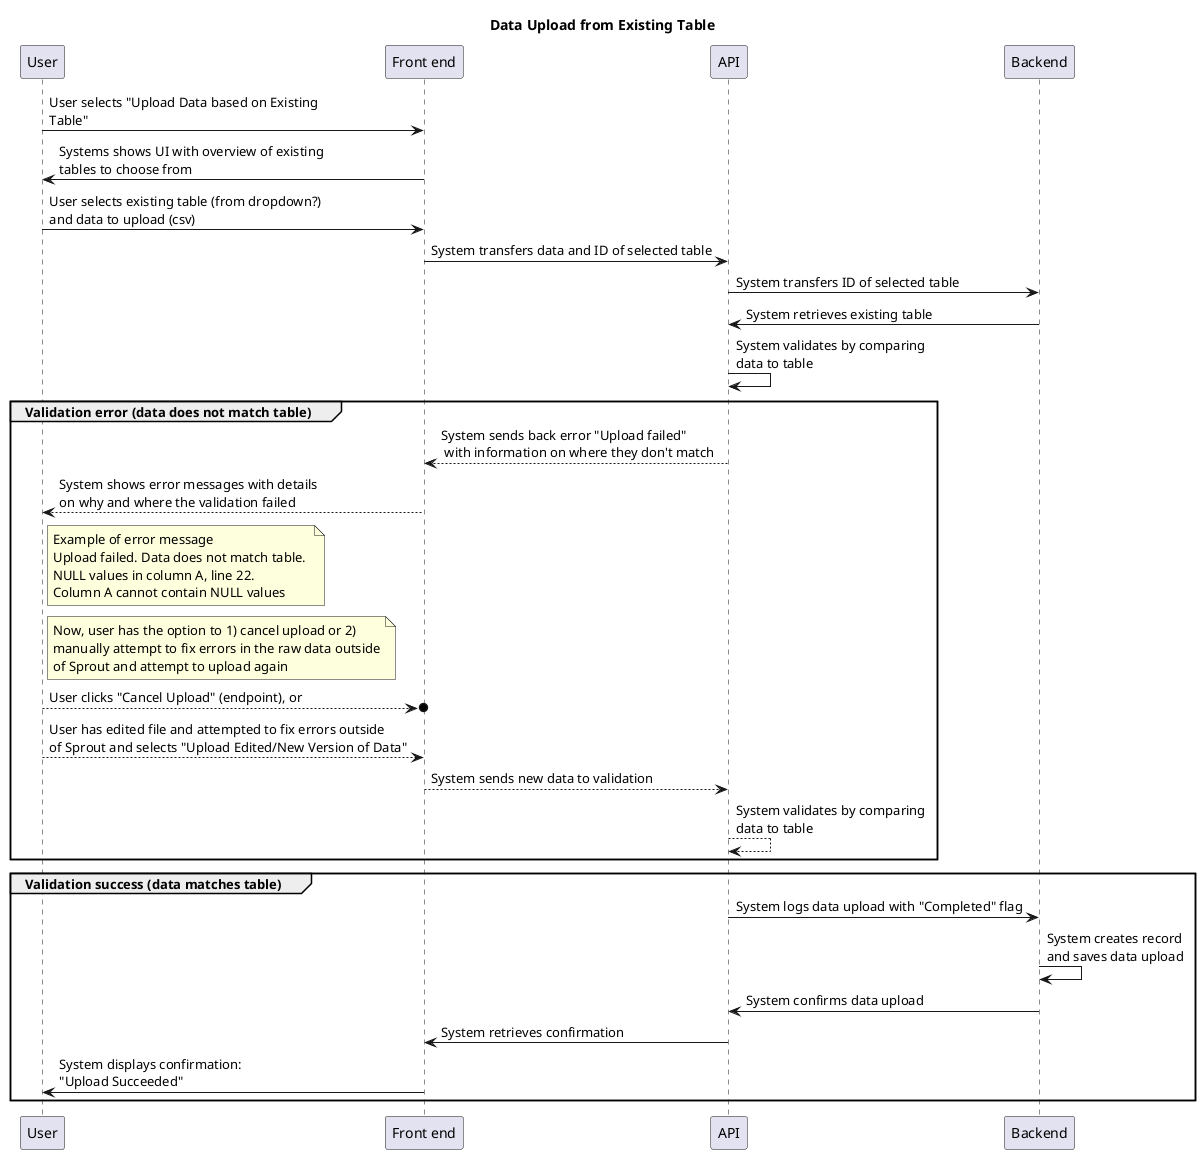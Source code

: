 @startuml data-upload-sequence

' TODO: Need to update this

title Data Upload from Existing Table
participant "User" as u
participant "Front end" as f
participant "API" as api
participant "Backend" as b

u -> f: User selects "Upload Data based on Existing\nTable"
f -> u: Systems shows UI with overview of existing\ntables to choose from
u -> f: User selects existing table (from dropdown?)\nand data to upload (csv)
f -> api: System transfers data and ID of selected table
api -> b: System transfers ID of selected table 
b -> api: System retrieves existing table
api -> api: System validates by comparing\ndata to table

group Validation error (data does not match table)
    api --> f: System sends back error "Upload failed"\n with information on where they don't match
    f --> u: System shows error messages with details\non why and where the validation failed
    note right of u
        Example of error message 
        Upload failed. Data does not match table. 
        NULL values in column A, line 22. 
        Column A cannot contain NULL values
    end note
    note right of u
        Now, user has the option to 1) cancel upload or 2)
        manually attempt to fix errors in the raw data outside
        of Sprout and attempt to upload again
    end note
    u -->o f: User clicks "Cancel Upload" (endpoint), or
    u --> f: User has edited file and attempted to fix errors outside\nof Sprout and selects "Upload Edited/New Version of Data"
    f --> api: System sends new data to validation 
    api --> api: System validates by comparing\ndata to table
end
group Validation success (data matches table)
    api -> b: System logs data upload with "Completed" flag
    b -> b : System creates record\nand saves data upload
    b -> api: System confirms data upload
    api -> f: System retrieves confirmation
    f -> u: System displays confirmation:\n"Upload Succeeded"
end

@enduml
